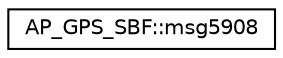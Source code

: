 digraph "Graphical Class Hierarchy"
{
 // INTERACTIVE_SVG=YES
  edge [fontname="Helvetica",fontsize="10",labelfontname="Helvetica",labelfontsize="10"];
  node [fontname="Helvetica",fontsize="10",shape=record];
  rankdir="LR";
  Node1 [label="AP_GPS_SBF::msg5908",height=0.2,width=0.4,color="black", fillcolor="white", style="filled",URL="$structAP__GPS__SBF_1_1msg5908.html"];
}
